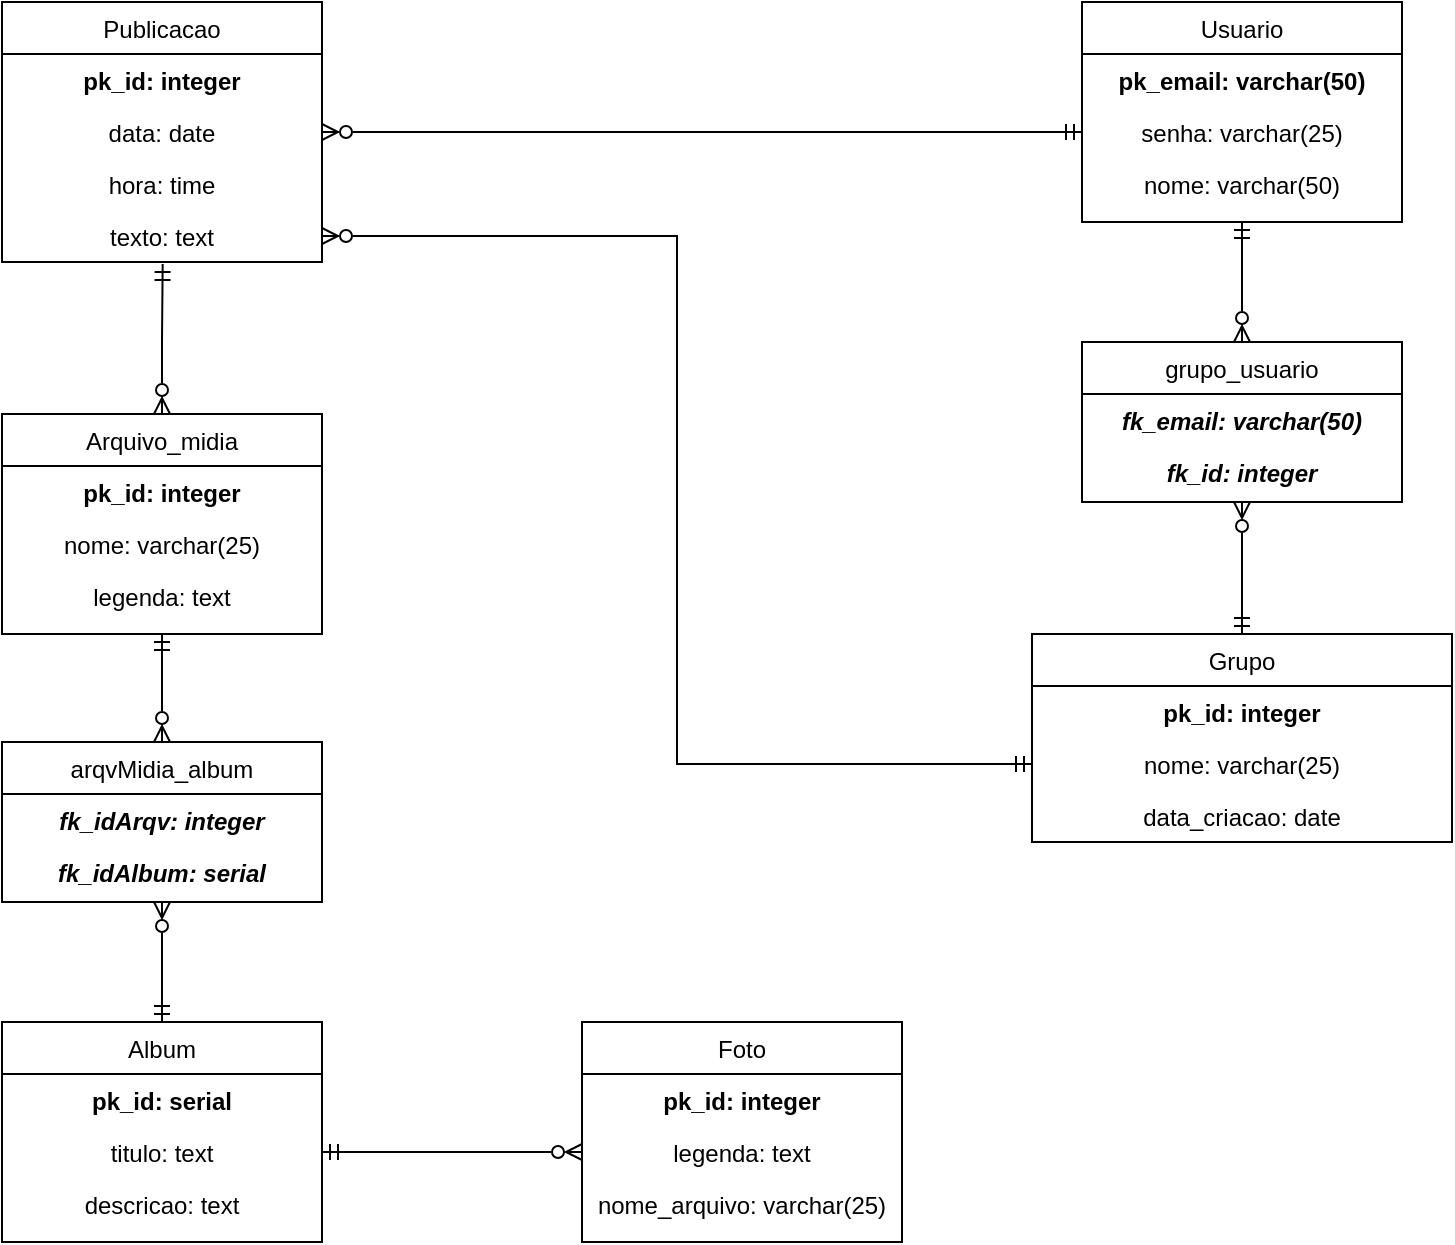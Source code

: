 <mxfile version="17.4.2" type="device"><diagram id="C5RBs43oDa-KdzZeNtuy" name="Page-1"><mxGraphModel dx="1876" dy="692" grid="1" gridSize="10" guides="1" tooltips="1" connect="1" arrows="1" fold="1" page="1" pageScale="1" pageWidth="1390" pageHeight="980" math="0" shadow="0"><root><mxCell id="WIyWlLk6GJQsqaUBKTNV-0"/><mxCell id="WIyWlLk6GJQsqaUBKTNV-1" parent="WIyWlLk6GJQsqaUBKTNV-0"/><mxCell id="oOd2IeVouZazhduUnKPG-23" style="edgeStyle=orthogonalEdgeStyle;rounded=0;orthogonalLoop=1;jettySize=auto;html=1;exitX=0.5;exitY=0;exitDx=0;exitDy=0;entryX=0.5;entryY=1;entryDx=0;entryDy=0;startArrow=ERzeroToMany;startFill=0;endArrow=ERmandOne;endFill=0;" parent="WIyWlLk6GJQsqaUBKTNV-1" source="oOd2IeVouZazhduUnKPG-19" target="zkfFHV4jXpPFQw0GAbJ--0" edge="1"><mxGeometry relative="1" as="geometry"/></mxCell><mxCell id="zkfFHV4jXpPFQw0GAbJ--0" value="Usuario" style="swimlane;fontStyle=0;align=center;verticalAlign=top;childLayout=stackLayout;horizontal=1;startSize=26;horizontalStack=0;resizeParent=1;resizeLast=0;collapsible=1;marginBottom=0;rounded=0;shadow=0;strokeWidth=1;" parent="WIyWlLk6GJQsqaUBKTNV-1" vertex="1"><mxGeometry x="580" y="40" width="160" height="110" as="geometry"><mxRectangle x="230" y="140" width="160" height="26" as="alternateBounds"/></mxGeometry></mxCell><mxCell id="zkfFHV4jXpPFQw0GAbJ--2" value="pk_email: varchar(50)" style="text;align=center;verticalAlign=top;spacingLeft=4;spacingRight=4;overflow=hidden;rotatable=0;points=[[0,0.5],[1,0.5]];portConstraint=eastwest;rounded=0;shadow=0;html=0;fontStyle=1" parent="zkfFHV4jXpPFQw0GAbJ--0" vertex="1"><mxGeometry y="26" width="160" height="26" as="geometry"/></mxCell><mxCell id="zkfFHV4jXpPFQw0GAbJ--3" value="senha: varchar(25)" style="text;align=center;verticalAlign=top;spacingLeft=4;spacingRight=4;overflow=hidden;rotatable=0;points=[[0,0.5],[1,0.5]];portConstraint=eastwest;rounded=0;shadow=0;html=0;" parent="zkfFHV4jXpPFQw0GAbJ--0" vertex="1"><mxGeometry y="52" width="160" height="26" as="geometry"/></mxCell><mxCell id="zkfFHV4jXpPFQw0GAbJ--1" value="nome: varchar(50)" style="text;align=center;verticalAlign=top;spacingLeft=4;spacingRight=4;overflow=hidden;rotatable=0;points=[[0,0.5],[1,0.5]];portConstraint=eastwest;" parent="zkfFHV4jXpPFQw0GAbJ--0" vertex="1"><mxGeometry y="78" width="160" height="26" as="geometry"/></mxCell><mxCell id="zkfFHV4jXpPFQw0GAbJ--17" value="Album" style="swimlane;fontStyle=0;align=center;verticalAlign=top;childLayout=stackLayout;horizontal=1;startSize=26;horizontalStack=0;resizeParent=1;resizeLast=0;collapsible=1;marginBottom=0;rounded=0;shadow=0;strokeWidth=1;" parent="WIyWlLk6GJQsqaUBKTNV-1" vertex="1"><mxGeometry x="40" y="550" width="160" height="110" as="geometry"><mxRectangle x="550" y="140" width="160" height="26" as="alternateBounds"/></mxGeometry></mxCell><mxCell id="qcyhSHW52qnWxo2T4krY-3" value="pk_id: serial" style="text;align=center;verticalAlign=top;spacingLeft=4;spacingRight=4;overflow=hidden;rotatable=0;points=[[0,0.5],[1,0.5]];portConstraint=eastwest;fontStyle=1" parent="zkfFHV4jXpPFQw0GAbJ--17" vertex="1"><mxGeometry y="26" width="160" height="26" as="geometry"/></mxCell><mxCell id="zkfFHV4jXpPFQw0GAbJ--18" value="titulo: text" style="text;align=center;verticalAlign=top;spacingLeft=4;spacingRight=4;overflow=hidden;rotatable=0;points=[[0,0.5],[1,0.5]];portConstraint=eastwest;" parent="zkfFHV4jXpPFQw0GAbJ--17" vertex="1"><mxGeometry y="52" width="160" height="26" as="geometry"/></mxCell><mxCell id="zkfFHV4jXpPFQw0GAbJ--19" value="descricao: text" style="text;align=center;verticalAlign=top;spacingLeft=4;spacingRight=4;overflow=hidden;rotatable=0;points=[[0,0.5],[1,0.5]];portConstraint=eastwest;rounded=0;shadow=0;html=0;" parent="zkfFHV4jXpPFQw0GAbJ--17" vertex="1"><mxGeometry y="78" width="160" height="26" as="geometry"/></mxCell><mxCell id="qcyhSHW52qnWxo2T4krY-4" value="Foto" style="swimlane;fontStyle=0;align=center;verticalAlign=top;childLayout=stackLayout;horizontal=1;startSize=26;horizontalStack=0;resizeParent=1;resizeLast=0;collapsible=1;marginBottom=0;rounded=0;shadow=0;strokeWidth=1;" parent="WIyWlLk6GJQsqaUBKTNV-1" vertex="1"><mxGeometry x="330" y="550" width="160" height="110" as="geometry"><mxRectangle x="550" y="140" width="160" height="26" as="alternateBounds"/></mxGeometry></mxCell><mxCell id="qcyhSHW52qnWxo2T4krY-5" value="pk_id: integer" style="text;align=center;verticalAlign=top;spacingLeft=4;spacingRight=4;overflow=hidden;rotatable=0;points=[[0,0.5],[1,0.5]];portConstraint=eastwest;fontStyle=1" parent="qcyhSHW52qnWxo2T4krY-4" vertex="1"><mxGeometry y="26" width="160" height="26" as="geometry"/></mxCell><mxCell id="qcyhSHW52qnWxo2T4krY-6" value="legenda: text" style="text;align=center;verticalAlign=top;spacingLeft=4;spacingRight=4;overflow=hidden;rotatable=0;points=[[0,0.5],[1,0.5]];portConstraint=eastwest;" parent="qcyhSHW52qnWxo2T4krY-4" vertex="1"><mxGeometry y="52" width="160" height="26" as="geometry"/></mxCell><mxCell id="qcyhSHW52qnWxo2T4krY-7" value="nome_arquivo: varchar(25)" style="text;align=center;verticalAlign=top;spacingLeft=4;spacingRight=4;overflow=hidden;rotatable=0;points=[[0,0.5],[1,0.5]];portConstraint=eastwest;rounded=0;shadow=0;html=0;" parent="qcyhSHW52qnWxo2T4krY-4" vertex="1"><mxGeometry y="78" width="160" height="26" as="geometry"/></mxCell><mxCell id="qcyhSHW52qnWxo2T4krY-10" value="Publicacao" style="swimlane;fontStyle=0;align=center;verticalAlign=top;childLayout=stackLayout;horizontal=1;startSize=26;horizontalStack=0;resizeParent=1;resizeLast=0;collapsible=1;marginBottom=0;rounded=0;shadow=0;strokeWidth=1;" parent="WIyWlLk6GJQsqaUBKTNV-1" vertex="1"><mxGeometry x="40" y="40" width="160" height="130" as="geometry"><mxRectangle x="550" y="140" width="160" height="26" as="alternateBounds"/></mxGeometry></mxCell><mxCell id="qcyhSHW52qnWxo2T4krY-11" value="pk_id: integer" style="text;align=center;verticalAlign=top;spacingLeft=4;spacingRight=4;overflow=hidden;rotatable=0;points=[[0,0.5],[1,0.5]];portConstraint=eastwest;fontStyle=1" parent="qcyhSHW52qnWxo2T4krY-10" vertex="1"><mxGeometry y="26" width="160" height="26" as="geometry"/></mxCell><mxCell id="qcyhSHW52qnWxo2T4krY-12" value="data: date" style="text;align=center;verticalAlign=top;spacingLeft=4;spacingRight=4;overflow=hidden;rotatable=0;points=[[0,0.5],[1,0.5]];portConstraint=eastwest;" parent="qcyhSHW52qnWxo2T4krY-10" vertex="1"><mxGeometry y="52" width="160" height="26" as="geometry"/></mxCell><mxCell id="qcyhSHW52qnWxo2T4krY-13" value="hora: time" style="text;align=center;verticalAlign=top;spacingLeft=4;spacingRight=4;overflow=hidden;rotatable=0;points=[[0,0.5],[1,0.5]];portConstraint=eastwest;rounded=0;shadow=0;html=0;" parent="qcyhSHW52qnWxo2T4krY-10" vertex="1"><mxGeometry y="78" width="160" height="26" as="geometry"/></mxCell><mxCell id="qcyhSHW52qnWxo2T4krY-14" value="texto: text" style="text;align=center;verticalAlign=top;spacingLeft=4;spacingRight=4;overflow=hidden;rotatable=0;points=[[0,0.5],[1,0.5]];portConstraint=eastwest;rounded=0;shadow=0;html=0;" parent="qcyhSHW52qnWxo2T4krY-10" vertex="1"><mxGeometry y="104" width="160" height="26" as="geometry"/></mxCell><mxCell id="oOd2IeVouZazhduUnKPG-13" style="edgeStyle=orthogonalEdgeStyle;rounded=0;orthogonalLoop=1;jettySize=auto;html=1;exitX=0.5;exitY=0;exitDx=0;exitDy=0;startArrow=ERzeroToMany;startFill=0;endArrow=ERmandOne;endFill=0;" parent="WIyWlLk6GJQsqaUBKTNV-1" source="oOd2IeVouZazhduUnKPG-0" edge="1"><mxGeometry relative="1" as="geometry"><mxPoint x="120.333" y="171" as="targetPoint"/><mxPoint x="120" y="237" as="sourcePoint"/></mxGeometry></mxCell><mxCell id="oOd2IeVouZazhduUnKPG-0" value="Arquivo_midia" style="swimlane;fontStyle=0;align=center;verticalAlign=top;childLayout=stackLayout;horizontal=1;startSize=26;horizontalStack=0;resizeParent=1;resizeLast=0;collapsible=1;marginBottom=0;rounded=0;shadow=0;strokeWidth=1;" parent="WIyWlLk6GJQsqaUBKTNV-1" vertex="1"><mxGeometry x="40" y="246" width="160" height="110" as="geometry"><mxRectangle x="550" y="140" width="160" height="26" as="alternateBounds"/></mxGeometry></mxCell><mxCell id="oOd2IeVouZazhduUnKPG-1" value="pk_id: integer" style="text;align=center;verticalAlign=top;spacingLeft=4;spacingRight=4;overflow=hidden;rotatable=0;points=[[0,0.5],[1,0.5]];portConstraint=eastwest;fontStyle=1" parent="oOd2IeVouZazhduUnKPG-0" vertex="1"><mxGeometry y="26" width="160" height="26" as="geometry"/></mxCell><mxCell id="oOd2IeVouZazhduUnKPG-2" value="nome: varchar(25)" style="text;align=center;verticalAlign=top;spacingLeft=4;spacingRight=4;overflow=hidden;rotatable=0;points=[[0,0.5],[1,0.5]];portConstraint=eastwest;" parent="oOd2IeVouZazhduUnKPG-0" vertex="1"><mxGeometry y="52" width="160" height="26" as="geometry"/></mxCell><mxCell id="oOd2IeVouZazhduUnKPG-4" value="legenda: text" style="text;align=center;verticalAlign=top;spacingLeft=4;spacingRight=4;overflow=hidden;rotatable=0;points=[[0,0.5],[1,0.5]];portConstraint=eastwest;rounded=0;shadow=0;html=0;" parent="oOd2IeVouZazhduUnKPG-0" vertex="1"><mxGeometry y="78" width="160" height="26" as="geometry"/></mxCell><mxCell id="oOd2IeVouZazhduUnKPG-6" value="Grupo" style="swimlane;fontStyle=0;align=center;verticalAlign=top;childLayout=stackLayout;horizontal=1;startSize=26;horizontalStack=0;resizeParent=1;resizeLast=0;collapsible=1;marginBottom=0;rounded=0;shadow=0;strokeWidth=1;" parent="WIyWlLk6GJQsqaUBKTNV-1" vertex="1"><mxGeometry x="555" y="356" width="210" height="104" as="geometry"><mxRectangle x="550" y="140" width="160" height="26" as="alternateBounds"/></mxGeometry></mxCell><mxCell id="oOd2IeVouZazhduUnKPG-7" value="pk_id: integer" style="text;align=center;verticalAlign=top;spacingLeft=4;spacingRight=4;overflow=hidden;rotatable=0;points=[[0,0.5],[1,0.5]];portConstraint=eastwest;fontStyle=1" parent="oOd2IeVouZazhduUnKPG-6" vertex="1"><mxGeometry y="26" width="210" height="26" as="geometry"/></mxCell><mxCell id="oOd2IeVouZazhduUnKPG-8" value="nome: varchar(25)" style="text;align=center;verticalAlign=top;spacingLeft=4;spacingRight=4;overflow=hidden;rotatable=0;points=[[0,0.5],[1,0.5]];portConstraint=eastwest;" parent="oOd2IeVouZazhduUnKPG-6" vertex="1"><mxGeometry y="52" width="210" height="26" as="geometry"/></mxCell><mxCell id="oOd2IeVouZazhduUnKPG-10" value="data_criacao: date" style="text;align=center;verticalAlign=top;spacingLeft=4;spacingRight=4;overflow=hidden;rotatable=0;points=[[0,0.5],[1,0.5]];portConstraint=eastwest;rounded=0;shadow=0;html=0;" parent="oOd2IeVouZazhduUnKPG-6" vertex="1"><mxGeometry y="78" width="210" height="26" as="geometry"/></mxCell><mxCell id="oOd2IeVouZazhduUnKPG-16" style="edgeStyle=orthogonalEdgeStyle;rounded=0;orthogonalLoop=1;jettySize=auto;html=1;exitX=1;exitY=0.5;exitDx=0;exitDy=0;entryX=0;entryY=0.5;entryDx=0;entryDy=0;startArrow=ERzeroToMany;startFill=0;endArrow=ERmandOne;endFill=0;" parent="WIyWlLk6GJQsqaUBKTNV-1" source="qcyhSHW52qnWxo2T4krY-12" target="zkfFHV4jXpPFQw0GAbJ--3" edge="1"><mxGeometry relative="1" as="geometry"/></mxCell><mxCell id="oOd2IeVouZazhduUnKPG-17" style="edgeStyle=orthogonalEdgeStyle;rounded=0;orthogonalLoop=1;jettySize=auto;html=1;exitX=1;exitY=0.5;exitDx=0;exitDy=0;entryX=0;entryY=0.5;entryDx=0;entryDy=0;startArrow=ERzeroToMany;startFill=0;endArrow=ERmandOne;endFill=0;" parent="WIyWlLk6GJQsqaUBKTNV-1" source="qcyhSHW52qnWxo2T4krY-14" target="oOd2IeVouZazhduUnKPG-8" edge="1"><mxGeometry relative="1" as="geometry"/></mxCell><mxCell id="oOd2IeVouZazhduUnKPG-24" style="edgeStyle=orthogonalEdgeStyle;rounded=0;orthogonalLoop=1;jettySize=auto;html=1;exitX=0.5;exitY=1;exitDx=0;exitDy=0;entryX=0.5;entryY=0;entryDx=0;entryDy=0;startArrow=ERzeroToMany;startFill=0;endArrow=ERmandOne;endFill=0;" parent="WIyWlLk6GJQsqaUBKTNV-1" source="oOd2IeVouZazhduUnKPG-19" target="oOd2IeVouZazhduUnKPG-6" edge="1"><mxGeometry relative="1" as="geometry"/></mxCell><mxCell id="oOd2IeVouZazhduUnKPG-19" value="grupo_usuario" style="swimlane;fontStyle=0;align=center;verticalAlign=top;childLayout=stackLayout;horizontal=1;startSize=26;horizontalStack=0;resizeParent=1;resizeLast=0;collapsible=1;marginBottom=0;rounded=0;shadow=0;strokeWidth=1;" parent="WIyWlLk6GJQsqaUBKTNV-1" vertex="1"><mxGeometry x="580" y="210" width="160" height="80" as="geometry"><mxRectangle x="230" y="140" width="160" height="26" as="alternateBounds"/></mxGeometry></mxCell><mxCell id="oOd2IeVouZazhduUnKPG-21" value="fk_email: varchar(50)" style="text;align=center;verticalAlign=top;spacingLeft=4;spacingRight=4;overflow=hidden;rotatable=0;points=[[0,0.5],[1,0.5]];portConstraint=eastwest;rounded=0;shadow=0;html=0;fontStyle=3" parent="oOd2IeVouZazhduUnKPG-19" vertex="1"><mxGeometry y="26" width="160" height="26" as="geometry"/></mxCell><mxCell id="oOd2IeVouZazhduUnKPG-22" value="fk_id: integer" style="text;align=center;verticalAlign=top;spacingLeft=4;spacingRight=4;overflow=hidden;rotatable=0;points=[[0,0.5],[1,0.5]];portConstraint=eastwest;fontStyle=3" parent="oOd2IeVouZazhduUnKPG-19" vertex="1"><mxGeometry y="52" width="160" height="26" as="geometry"/></mxCell><mxCell id="RaS-nzhqNcZ13MrbA7Tt-4" style="edgeStyle=orthogonalEdgeStyle;rounded=0;orthogonalLoop=1;jettySize=auto;html=1;exitX=0.5;exitY=0;exitDx=0;exitDy=0;entryX=0.5;entryY=1;entryDx=0;entryDy=0;endArrow=ERzeroToMany;endFill=0;startArrow=ERmandOne;startFill=0;" parent="WIyWlLk6GJQsqaUBKTNV-1" source="zkfFHV4jXpPFQw0GAbJ--17" target="RaS-nzhqNcZ13MrbA7Tt-0" edge="1"><mxGeometry relative="1" as="geometry"/></mxCell><mxCell id="RaS-nzhqNcZ13MrbA7Tt-0" value="arqvMidia_album" style="swimlane;fontStyle=0;align=center;verticalAlign=top;childLayout=stackLayout;horizontal=1;startSize=26;horizontalStack=0;resizeParent=1;resizeLast=0;collapsible=1;marginBottom=0;rounded=0;shadow=0;strokeWidth=1;" parent="WIyWlLk6GJQsqaUBKTNV-1" vertex="1"><mxGeometry x="40" y="410" width="160" height="80" as="geometry"><mxRectangle x="230" y="140" width="160" height="26" as="alternateBounds"/></mxGeometry></mxCell><mxCell id="RaS-nzhqNcZ13MrbA7Tt-1" value="fk_idArqv: integer" style="text;align=center;verticalAlign=top;spacingLeft=4;spacingRight=4;overflow=hidden;rotatable=0;points=[[0,0.5],[1,0.5]];portConstraint=eastwest;rounded=0;shadow=0;html=0;fontStyle=3" parent="RaS-nzhqNcZ13MrbA7Tt-0" vertex="1"><mxGeometry y="26" width="160" height="26" as="geometry"/></mxCell><mxCell id="RaS-nzhqNcZ13MrbA7Tt-2" value="fk_idAlbum: serial" style="text;align=center;verticalAlign=top;spacingLeft=4;spacingRight=4;overflow=hidden;rotatable=0;points=[[0,0.5],[1,0.5]];portConstraint=eastwest;fontStyle=3" parent="RaS-nzhqNcZ13MrbA7Tt-0" vertex="1"><mxGeometry y="52" width="160" height="26" as="geometry"/></mxCell><mxCell id="RaS-nzhqNcZ13MrbA7Tt-5" style="edgeStyle=orthogonalEdgeStyle;rounded=0;orthogonalLoop=1;jettySize=auto;html=1;entryX=0.5;entryY=0;entryDx=0;entryDy=0;endArrow=ERzeroToMany;endFill=0;startArrow=ERmandOne;startFill=0;exitX=0.5;exitY=1;exitDx=0;exitDy=0;" parent="WIyWlLk6GJQsqaUBKTNV-1" source="oOd2IeVouZazhduUnKPG-0" target="RaS-nzhqNcZ13MrbA7Tt-0" edge="1"><mxGeometry relative="1" as="geometry"><mxPoint x="130" y="500" as="sourcePoint"/><mxPoint x="120" y="410" as="targetPoint"/></mxGeometry></mxCell><mxCell id="oOd2IeVouZazhduUnKPG-15" style="edgeStyle=orthogonalEdgeStyle;rounded=0;orthogonalLoop=1;jettySize=auto;html=1;startArrow=ERzeroToMany;startFill=0;endArrow=ERmandOne;endFill=0;exitX=0;exitY=0.5;exitDx=0;exitDy=0;entryX=1;entryY=0.5;entryDx=0;entryDy=0;" parent="WIyWlLk6GJQsqaUBKTNV-1" source="qcyhSHW52qnWxo2T4krY-6" target="zkfFHV4jXpPFQw0GAbJ--18" edge="1"><mxGeometry relative="1" as="geometry"><mxPoint x="350" y="610" as="sourcePoint"/><mxPoint x="230" y="620" as="targetPoint"/></mxGeometry></mxCell></root></mxGraphModel></diagram></mxfile>
